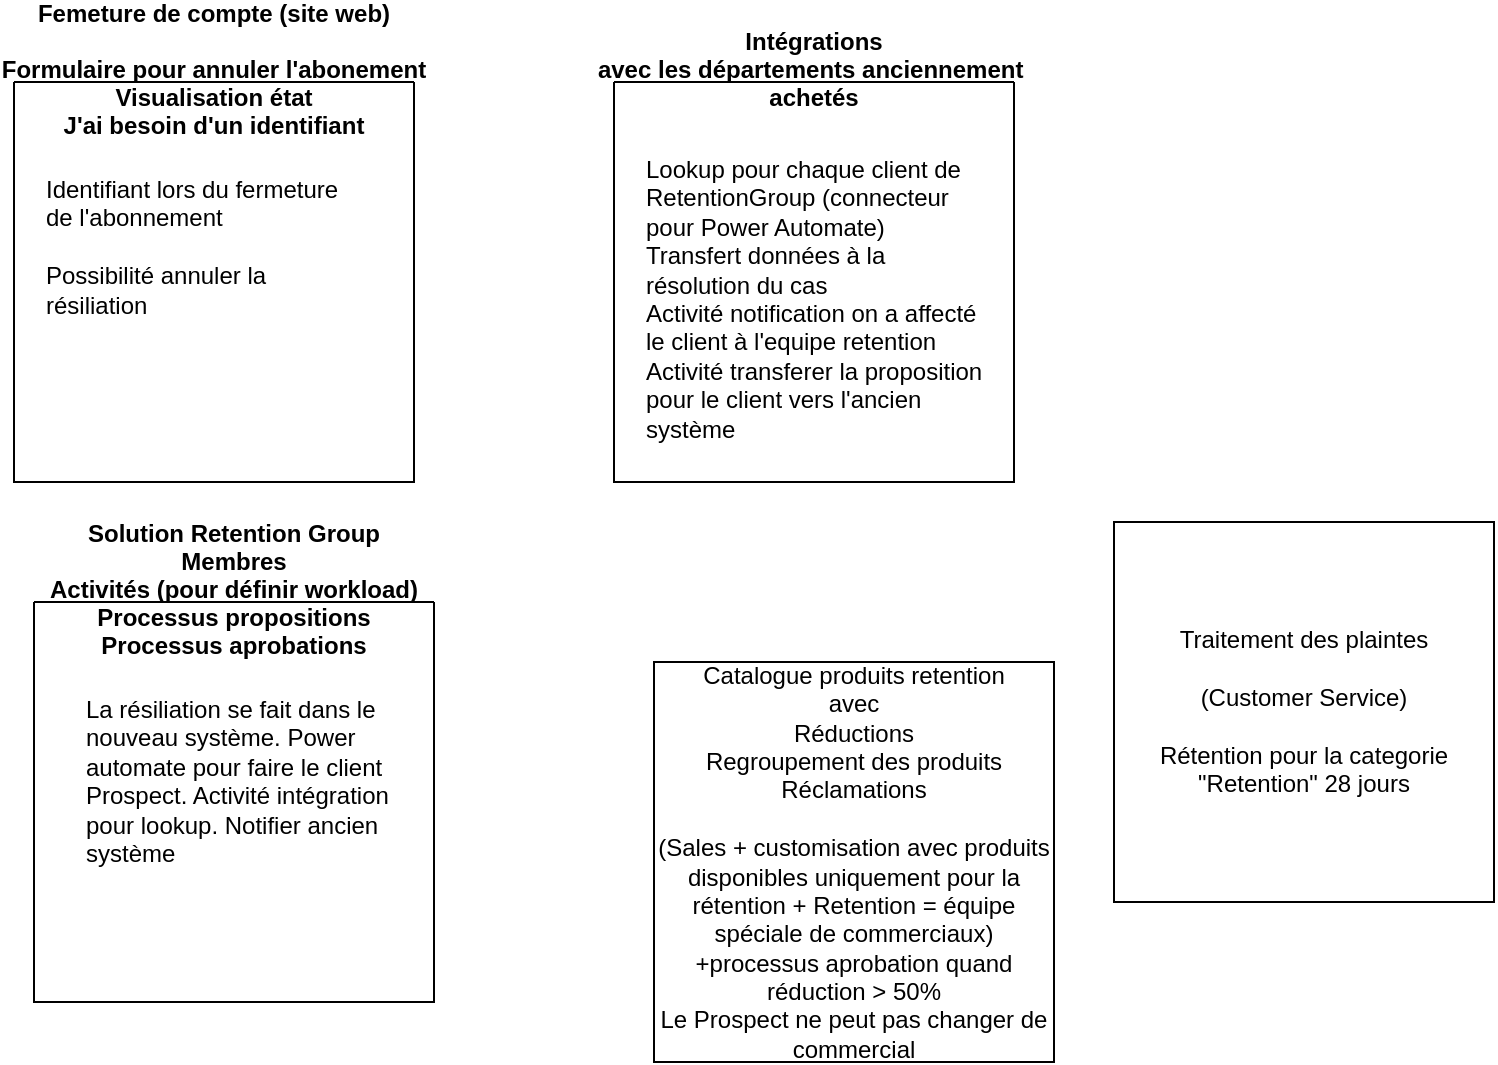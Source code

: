 <mxfile version="22.1.9" type="device" pages="5">
  <diagram name="Aperçu" id="OYxwXN0MfG-9nxOfA1U0">
    <mxGraphModel dx="1434" dy="820" grid="1" gridSize="10" guides="1" tooltips="1" connect="1" arrows="1" fold="1" page="1" pageScale="1" pageWidth="850" pageHeight="1100" math="0" shadow="0">
      <root>
        <mxCell id="0" />
        <mxCell id="1" parent="0" />
        <mxCell id="kjj2KuPNLbOGPp6rzJth-2" value="Femeture de compte (site web)&#xa;&#xa;Formulaire pour annuler l&#39;abonement&#xa;Visualisation état&#xa;J&#39;ai besoin d&#39;un identifiant&#xa;" style="swimlane;startSize=0;" vertex="1" parent="1">
          <mxGeometry x="60" y="100" width="200" height="200" as="geometry" />
        </mxCell>
        <mxCell id="kjj2KuPNLbOGPp6rzJth-9" value="&lt;div&gt;Identifiant lors du fermeture de l&#39;abonnement&lt;/div&gt;&lt;div&gt;&lt;br&gt;&lt;/div&gt;&lt;div&gt;Possibilité annuler la résiliation&lt;br&gt;&lt;/div&gt;" style="text;strokeColor=none;fillColor=none;spacingLeft=4;spacingRight=4;overflow=hidden;rotatable=0;points=[[0,0.5],[1,0.5]];portConstraint=eastwest;fontSize=12;whiteSpace=wrap;html=1;" vertex="1" parent="kjj2KuPNLbOGPp6rzJth-2">
          <mxGeometry x="10" y="40" width="170" height="100" as="geometry" />
        </mxCell>
        <mxCell id="kjj2KuPNLbOGPp6rzJth-3" value="Intégrations&#xa;avec les départements anciennement &#xa;achetés&#xa;" style="swimlane;startSize=0;" vertex="1" parent="1">
          <mxGeometry x="360" y="100" width="200" height="200" as="geometry" />
        </mxCell>
        <mxCell id="kjj2KuPNLbOGPp6rzJth-8" value="&lt;div&gt;Lookup pour chaque client de RetentionGroup (connecteur pour Power Automate)&lt;/div&gt;&lt;div&gt;Transfert données à la résolution du cas&lt;/div&gt;&lt;div&gt;Activité notification on a affecté le client à l&#39;equipe retention&lt;/div&gt;&lt;div&gt;Activité transferer la proposition pour le client vers l&#39;ancien système&lt;br&gt;&lt;/div&gt;" style="text;strokeColor=none;fillColor=none;spacingLeft=4;spacingRight=4;overflow=hidden;rotatable=0;points=[[0,0.5],[1,0.5]];portConstraint=eastwest;fontSize=12;whiteSpace=wrap;html=1;" vertex="1" parent="kjj2KuPNLbOGPp6rzJth-3">
          <mxGeometry x="10" y="30" width="180" height="170" as="geometry" />
        </mxCell>
        <mxCell id="kjj2KuPNLbOGPp6rzJth-4" value="Solution Retention Group&#xa;Membres&#xa;Activités (pour définir workload)&#xa;Processus propositions&#xa;Processus aprobations&#xa;" style="swimlane;startSize=0;" vertex="1" parent="1">
          <mxGeometry x="70" y="360" width="200" height="200" as="geometry" />
        </mxCell>
        <mxCell id="kjj2KuPNLbOGPp6rzJth-10" value="La résiliation se fait dans le nouveau système. Power automate pour faire le client Prospect. Activité intégration pour lookup. Notifier ancien système" style="text;strokeColor=none;fillColor=none;spacingLeft=4;spacingRight=4;overflow=hidden;rotatable=0;points=[[0,0.5],[1,0.5]];portConstraint=eastwest;fontSize=12;whiteSpace=wrap;html=1;" vertex="1" parent="kjj2KuPNLbOGPp6rzJth-4">
          <mxGeometry x="20" y="40" width="170" height="130" as="geometry" />
        </mxCell>
        <mxCell id="kjj2KuPNLbOGPp6rzJth-6" value="&lt;div&gt;Catalogue produits retention&lt;/div&gt;&lt;div&gt;avec&lt;/div&gt;&lt;div&gt;Réductions&lt;/div&gt;&lt;div&gt;Regroupement des produits&lt;/div&gt;&lt;div&gt;Réclamations&lt;br&gt;&lt;/div&gt;&lt;div&gt;&lt;br&gt;&lt;/div&gt;&lt;div&gt;(Sales + customisation avec produits disponibles uniquement pour la rétention + Retention = équipe spéciale de commerciaux)&lt;/div&gt;&lt;div&gt;+processus aprobation quand réduction &amp;gt; 50%&lt;/div&gt;&lt;div&gt;Le Prospect ne peut pas changer de commercial&lt;br&gt;&lt;/div&gt;" style="whiteSpace=wrap;html=1;aspect=fixed;" vertex="1" parent="1">
          <mxGeometry x="380" y="390" width="200" height="200" as="geometry" />
        </mxCell>
        <mxCell id="kjj2KuPNLbOGPp6rzJth-7" value="&lt;div&gt;Traitement des plaintes&lt;/div&gt;&lt;div&gt;&lt;br&gt;&lt;/div&gt;&lt;div&gt;(Customer Service)&lt;/div&gt;&lt;div&gt;&lt;br&gt;&lt;/div&gt;&lt;div&gt;Rétention pour la categorie &quot;Retention&quot; 28 jours&lt;br&gt;&lt;/div&gt;" style="whiteSpace=wrap;html=1;aspect=fixed;" vertex="1" parent="1">
          <mxGeometry x="610" y="320" width="190" height="190" as="geometry" />
        </mxCell>
      </root>
    </mxGraphModel>
  </diagram>
  <diagram id="mVoH4ksafBUpI_vpXGcq" name="Data Model">
    <mxGraphModel dx="1434" dy="820" grid="1" gridSize="10" guides="1" tooltips="1" connect="1" arrows="1" fold="1" page="1" pageScale="1" pageWidth="850" pageHeight="1100" math="0" shadow="0">
      <root>
        <mxCell id="0" />
        <mxCell id="1" parent="0" />
        <mxCell id="JvH06GqK49F4k3fQXp83-1" value="Résiliations" style="shape=table;startSize=30;container=1;collapsible=1;childLayout=tableLayout;fixedRows=1;rowLines=0;fontStyle=1;align=center;resizeLast=1;html=1;" vertex="1" parent="1">
          <mxGeometry x="60" y="80" width="180" height="150" as="geometry" />
        </mxCell>
        <mxCell id="JvH06GqK49F4k3fQXp83-2" value="" style="shape=tableRow;horizontal=0;startSize=0;swimlaneHead=0;swimlaneBody=0;fillColor=none;collapsible=0;dropTarget=0;points=[[0,0.5],[1,0.5]];portConstraint=eastwest;top=0;left=0;right=0;bottom=1;" vertex="1" parent="JvH06GqK49F4k3fQXp83-1">
          <mxGeometry y="30" width="180" height="30" as="geometry" />
        </mxCell>
        <mxCell id="JvH06GqK49F4k3fQXp83-3" value="PK" style="shape=partialRectangle;connectable=0;fillColor=none;top=0;left=0;bottom=0;right=0;fontStyle=1;overflow=hidden;whiteSpace=wrap;html=1;" vertex="1" parent="JvH06GqK49F4k3fQXp83-2">
          <mxGeometry width="30" height="30" as="geometry">
            <mxRectangle width="30" height="30" as="alternateBounds" />
          </mxGeometry>
        </mxCell>
        <mxCell id="JvH06GqK49F4k3fQXp83-4" value="UniqueID" style="shape=partialRectangle;connectable=0;fillColor=none;top=0;left=0;bottom=0;right=0;align=left;spacingLeft=6;fontStyle=5;overflow=hidden;whiteSpace=wrap;html=1;" vertex="1" parent="JvH06GqK49F4k3fQXp83-2">
          <mxGeometry x="30" width="150" height="30" as="geometry">
            <mxRectangle width="150" height="30" as="alternateBounds" />
          </mxGeometry>
        </mxCell>
        <mxCell id="JvH06GqK49F4k3fQXp83-5" value="" style="shape=tableRow;horizontal=0;startSize=0;swimlaneHead=0;swimlaneBody=0;fillColor=none;collapsible=0;dropTarget=0;points=[[0,0.5],[1,0.5]];portConstraint=eastwest;top=0;left=0;right=0;bottom=0;" vertex="1" parent="JvH06GqK49F4k3fQXp83-1">
          <mxGeometry y="60" width="180" height="30" as="geometry" />
        </mxCell>
        <mxCell id="JvH06GqK49F4k3fQXp83-6" value="" style="shape=partialRectangle;connectable=0;fillColor=none;top=0;left=0;bottom=0;right=0;editable=1;overflow=hidden;whiteSpace=wrap;html=1;" vertex="1" parent="JvH06GqK49F4k3fQXp83-5">
          <mxGeometry width="30" height="30" as="geometry">
            <mxRectangle width="30" height="30" as="alternateBounds" />
          </mxGeometry>
        </mxCell>
        <mxCell id="JvH06GqK49F4k3fQXp83-7" value="Customer" style="shape=partialRectangle;connectable=0;fillColor=none;top=0;left=0;bottom=0;right=0;align=left;spacingLeft=6;overflow=hidden;whiteSpace=wrap;html=1;" vertex="1" parent="JvH06GqK49F4k3fQXp83-5">
          <mxGeometry x="30" width="150" height="30" as="geometry">
            <mxRectangle width="150" height="30" as="alternateBounds" />
          </mxGeometry>
        </mxCell>
        <mxCell id="JvH06GqK49F4k3fQXp83-8" value="" style="shape=tableRow;horizontal=0;startSize=0;swimlaneHead=0;swimlaneBody=0;fillColor=none;collapsible=0;dropTarget=0;points=[[0,0.5],[1,0.5]];portConstraint=eastwest;top=0;left=0;right=0;bottom=0;" vertex="1" parent="JvH06GqK49F4k3fQXp83-1">
          <mxGeometry y="90" width="180" height="30" as="geometry" />
        </mxCell>
        <mxCell id="JvH06GqK49F4k3fQXp83-9" value="" style="shape=partialRectangle;connectable=0;fillColor=none;top=0;left=0;bottom=0;right=0;editable=1;overflow=hidden;whiteSpace=wrap;html=1;" vertex="1" parent="JvH06GqK49F4k3fQXp83-8">
          <mxGeometry width="30" height="30" as="geometry">
            <mxRectangle width="30" height="30" as="alternateBounds" />
          </mxGeometry>
        </mxCell>
        <mxCell id="JvH06GqK49F4k3fQXp83-10" value="Date" style="shape=partialRectangle;connectable=0;fillColor=none;top=0;left=0;bottom=0;right=0;align=left;spacingLeft=6;overflow=hidden;whiteSpace=wrap;html=1;" vertex="1" parent="JvH06GqK49F4k3fQXp83-8">
          <mxGeometry x="30" width="150" height="30" as="geometry">
            <mxRectangle width="150" height="30" as="alternateBounds" />
          </mxGeometry>
        </mxCell>
        <mxCell id="JvH06GqK49F4k3fQXp83-11" value="" style="shape=tableRow;horizontal=0;startSize=0;swimlaneHead=0;swimlaneBody=0;fillColor=none;collapsible=0;dropTarget=0;points=[[0,0.5],[1,0.5]];portConstraint=eastwest;top=0;left=0;right=0;bottom=0;" vertex="1" parent="JvH06GqK49F4k3fQXp83-1">
          <mxGeometry y="120" width="180" height="30" as="geometry" />
        </mxCell>
        <mxCell id="JvH06GqK49F4k3fQXp83-12" value="" style="shape=partialRectangle;connectable=0;fillColor=none;top=0;left=0;bottom=0;right=0;editable=1;overflow=hidden;whiteSpace=wrap;html=1;" vertex="1" parent="JvH06GqK49F4k3fQXp83-11">
          <mxGeometry width="30" height="30" as="geometry">
            <mxRectangle width="30" height="30" as="alternateBounds" />
          </mxGeometry>
        </mxCell>
        <mxCell id="JvH06GqK49F4k3fQXp83-13" value="UniqueID, Etat" style="shape=partialRectangle;connectable=0;fillColor=none;top=0;left=0;bottom=0;right=0;align=left;spacingLeft=6;overflow=hidden;whiteSpace=wrap;html=1;" vertex="1" parent="JvH06GqK49F4k3fQXp83-11">
          <mxGeometry x="30" width="150" height="30" as="geometry">
            <mxRectangle width="150" height="30" as="alternateBounds" />
          </mxGeometry>
        </mxCell>
        <mxCell id="JvH06GqK49F4k3fQXp83-14" value="Customer Service" style="ellipse;shape=cloud;whiteSpace=wrap;html=1;align=center;" vertex="1" parent="1">
          <mxGeometry x="380" y="70" width="270" height="220" as="geometry" />
        </mxCell>
        <mxCell id="JvH06GqK49F4k3fQXp83-15" value="Sales" style="ellipse;shape=cloud;whiteSpace=wrap;html=1;align=center;" vertex="1" parent="1">
          <mxGeometry x="110" y="360" width="320" height="230" as="geometry" />
        </mxCell>
        <mxCell id="uLO0AwORM7qYDAXwaZ-N-1" value="Power portal pour les résiliations" style="whiteSpace=wrap;html=1;align=center;" vertex="1" parent="1">
          <mxGeometry x="500" y="410" width="190" height="110" as="geometry" />
        </mxCell>
      </root>
    </mxGraphModel>
  </diagram>
  <diagram id="OdzsXjkB4dy5K0b_AH1R" name="Automation">
    <mxGraphModel dx="1434" dy="820" grid="1" gridSize="10" guides="1" tooltips="1" connect="1" arrows="1" fold="1" page="1" pageScale="1" pageWidth="850" pageHeight="1100" math="0" shadow="0">
      <root>
        <mxCell id="0" />
        <mxCell id="1" parent="0" />
        <mxCell id="VR3XeHrJBA2mnjk3VUQh-1" value="Connecteurs API" style="swimlane;fontStyle=0;childLayout=stackLayout;horizontal=1;startSize=26;horizontalStack=0;resizeParent=1;resizeParentMax=0;resizeLast=0;collapsible=1;marginBottom=0;align=center;fontSize=14;" vertex="1" parent="1">
          <mxGeometry x="70" y="50" width="320" height="420" as="geometry" />
        </mxCell>
        <mxCell id="VR3XeHrJBA2mnjk3VUQh-3" value="Item 2" style="text;strokeColor=none;fillColor=none;spacingLeft=4;spacingRight=4;overflow=hidden;rotatable=0;points=[[0,0.5],[1,0.5]];portConstraint=eastwest;fontSize=12;whiteSpace=wrap;html=1;" vertex="1" parent="VR3XeHrJBA2mnjk3VUQh-1">
          <mxGeometry y="26" width="320" height="70" as="geometry" />
        </mxCell>
        <mxCell id="VR3XeHrJBA2mnjk3VUQh-2" value="&#xa;&lt;div&gt;Lookup pour chaque client de RetentionGroup (connecteur pour Power Automate)&lt;/div&gt;&lt;div&gt;Transfert données à la résolution du cas&lt;/div&gt;&lt;div&gt;Activité notification on a affecté le client à l&#39;equipe retention&lt;/div&gt;&lt;div&gt;Activité transferer la proposition pour le client vers l&#39;ancien système&lt;br&gt;&lt;/div&gt;&#xa;&#xa;" style="text;strokeColor=none;fillColor=none;spacingLeft=4;spacingRight=4;overflow=hidden;rotatable=0;points=[[0,0.5],[1,0.5]];portConstraint=eastwest;fontSize=12;whiteSpace=wrap;html=1;" vertex="1" parent="VR3XeHrJBA2mnjk3VUQh-1">
          <mxGeometry y="96" width="320" height="294" as="geometry" />
        </mxCell>
        <mxCell id="VR3XeHrJBA2mnjk3VUQh-4" value="Item 3" style="text;strokeColor=none;fillColor=none;spacingLeft=4;spacingRight=4;overflow=hidden;rotatable=0;points=[[0,0.5],[1,0.5]];portConstraint=eastwest;fontSize=12;whiteSpace=wrap;html=1;" vertex="1" parent="VR3XeHrJBA2mnjk3VUQh-1">
          <mxGeometry y="390" width="320" height="30" as="geometry" />
        </mxCell>
        <mxCell id="6y4rzeEucqiXqJ5XvcCT-1" value="Make prospect" style="swimlane;fontStyle=0;childLayout=stackLayout;horizontal=1;startSize=26;horizontalStack=0;resizeParent=1;resizeParentMax=0;resizeLast=0;collapsible=1;marginBottom=0;align=center;fontSize=14;" vertex="1" parent="1">
          <mxGeometry x="410" y="50" width="230" height="116" as="geometry" />
        </mxCell>
        <mxCell id="6y4rzeEucqiXqJ5XvcCT-2" value="Item 1" style="text;strokeColor=none;fillColor=none;spacingLeft=4;spacingRight=4;overflow=hidden;rotatable=0;points=[[0,0.5],[1,0.5]];portConstraint=eastwest;fontSize=12;whiteSpace=wrap;html=1;" vertex="1" parent="6y4rzeEucqiXqJ5XvcCT-1">
          <mxGeometry y="26" width="230" height="30" as="geometry" />
        </mxCell>
        <mxCell id="6y4rzeEucqiXqJ5XvcCT-3" value="Item 2" style="text;strokeColor=none;fillColor=none;spacingLeft=4;spacingRight=4;overflow=hidden;rotatable=0;points=[[0,0.5],[1,0.5]];portConstraint=eastwest;fontSize=12;whiteSpace=wrap;html=1;" vertex="1" parent="6y4rzeEucqiXqJ5XvcCT-1">
          <mxGeometry y="56" width="230" height="30" as="geometry" />
        </mxCell>
        <mxCell id="6y4rzeEucqiXqJ5XvcCT-4" value="Item 3" style="text;strokeColor=none;fillColor=none;spacingLeft=4;spacingRight=4;overflow=hidden;rotatable=0;points=[[0,0.5],[1,0.5]];portConstraint=eastwest;fontSize=12;whiteSpace=wrap;html=1;" vertex="1" parent="6y4rzeEucqiXqJ5XvcCT-1">
          <mxGeometry y="86" width="230" height="30" as="geometry" />
        </mxCell>
        <mxCell id="6y4rzeEucqiXqJ5XvcCT-5" value="Notify prospect" style="swimlane;fontStyle=0;childLayout=stackLayout;horizontal=1;startSize=26;horizontalStack=0;resizeParent=1;resizeParentMax=0;resizeLast=0;collapsible=1;marginBottom=0;align=center;fontSize=14;" vertex="1" parent="1">
          <mxGeometry x="410" y="190" width="160" height="116" as="geometry" />
        </mxCell>
        <mxCell id="6y4rzeEucqiXqJ5XvcCT-6" value="Item 1" style="text;strokeColor=none;fillColor=none;spacingLeft=4;spacingRight=4;overflow=hidden;rotatable=0;points=[[0,0.5],[1,0.5]];portConstraint=eastwest;fontSize=12;whiteSpace=wrap;html=1;" vertex="1" parent="6y4rzeEucqiXqJ5XvcCT-5">
          <mxGeometry y="26" width="160" height="30" as="geometry" />
        </mxCell>
        <mxCell id="6y4rzeEucqiXqJ5XvcCT-7" value="Item 2" style="text;strokeColor=none;fillColor=none;spacingLeft=4;spacingRight=4;overflow=hidden;rotatable=0;points=[[0,0.5],[1,0.5]];portConstraint=eastwest;fontSize=12;whiteSpace=wrap;html=1;" vertex="1" parent="6y4rzeEucqiXqJ5XvcCT-5">
          <mxGeometry y="56" width="160" height="30" as="geometry" />
        </mxCell>
        <mxCell id="6y4rzeEucqiXqJ5XvcCT-8" value="Item 3" style="text;strokeColor=none;fillColor=none;spacingLeft=4;spacingRight=4;overflow=hidden;rotatable=0;points=[[0,0.5],[1,0.5]];portConstraint=eastwest;fontSize=12;whiteSpace=wrap;html=1;" vertex="1" parent="6y4rzeEucqiXqJ5XvcCT-5">
          <mxGeometry y="86" width="160" height="30" as="geometry" />
        </mxCell>
        <mxCell id="UsPFbIrmTp2AK-eZ1Q2B-1" value="Flux aprobation réduction 50%+" style="swimlane;fontStyle=0;childLayout=stackLayout;horizontal=1;startSize=26;horizontalStack=0;resizeParent=1;resizeParentMax=0;resizeLast=0;collapsible=1;marginBottom=0;align=center;fontSize=14;" vertex="1" parent="1">
          <mxGeometry x="480" y="330" width="270" height="116" as="geometry" />
        </mxCell>
        <mxCell id="UsPFbIrmTp2AK-eZ1Q2B-2" value="Item 1" style="text;strokeColor=none;fillColor=none;spacingLeft=4;spacingRight=4;overflow=hidden;rotatable=0;points=[[0,0.5],[1,0.5]];portConstraint=eastwest;fontSize=12;whiteSpace=wrap;html=1;" vertex="1" parent="UsPFbIrmTp2AK-eZ1Q2B-1">
          <mxGeometry y="26" width="270" height="30" as="geometry" />
        </mxCell>
        <mxCell id="UsPFbIrmTp2AK-eZ1Q2B-3" value="Item 2" style="text;strokeColor=none;fillColor=none;spacingLeft=4;spacingRight=4;overflow=hidden;rotatable=0;points=[[0,0.5],[1,0.5]];portConstraint=eastwest;fontSize=12;whiteSpace=wrap;html=1;" vertex="1" parent="UsPFbIrmTp2AK-eZ1Q2B-1">
          <mxGeometry y="56" width="270" height="30" as="geometry" />
        </mxCell>
        <mxCell id="UsPFbIrmTp2AK-eZ1Q2B-4" value="Item 3" style="text;strokeColor=none;fillColor=none;spacingLeft=4;spacingRight=4;overflow=hidden;rotatable=0;points=[[0,0.5],[1,0.5]];portConstraint=eastwest;fontSize=12;whiteSpace=wrap;html=1;" vertex="1" parent="UsPFbIrmTp2AK-eZ1Q2B-1">
          <mxGeometry y="86" width="270" height="30" as="geometry" />
        </mxCell>
        <mxCell id="Lu8MN_qP1ukuWifG1rTO-1" value="Supprimer après 28j +" style="swimlane;fontStyle=0;childLayout=stackLayout;horizontal=1;startSize=26;horizontalStack=0;resizeParent=1;resizeParentMax=0;resizeLast=0;collapsible=1;marginBottom=0;align=center;fontSize=14;" vertex="1" parent="1">
          <mxGeometry x="410" y="460" width="250" height="116" as="geometry" />
        </mxCell>
        <mxCell id="Lu8MN_qP1ukuWifG1rTO-2" value="Déclencheur récurrence" style="text;strokeColor=none;fillColor=none;spacingLeft=4;spacingRight=4;overflow=hidden;rotatable=0;points=[[0,0.5],[1,0.5]];portConstraint=eastwest;fontSize=12;whiteSpace=wrap;html=1;" vertex="1" parent="Lu8MN_qP1ukuWifG1rTO-1">
          <mxGeometry y="26" width="250" height="30" as="geometry" />
        </mxCell>
        <mxCell id="Lu8MN_qP1ukuWifG1rTO-3" value="Item 2" style="text;strokeColor=none;fillColor=none;spacingLeft=4;spacingRight=4;overflow=hidden;rotatable=0;points=[[0,0.5],[1,0.5]];portConstraint=eastwest;fontSize=12;whiteSpace=wrap;html=1;" vertex="1" parent="Lu8MN_qP1ukuWifG1rTO-1">
          <mxGeometry y="56" width="250" height="30" as="geometry" />
        </mxCell>
        <mxCell id="Lu8MN_qP1ukuWifG1rTO-4" value="Item 3" style="text;strokeColor=none;fillColor=none;spacingLeft=4;spacingRight=4;overflow=hidden;rotatable=0;points=[[0,0.5],[1,0.5]];portConstraint=eastwest;fontSize=12;whiteSpace=wrap;html=1;" vertex="1" parent="Lu8MN_qP1ukuWifG1rTO-1">
          <mxGeometry y="86" width="250" height="30" as="geometry" />
        </mxCell>
      </root>
    </mxGraphModel>
  </diagram>
  <diagram id="8eyy353sLCThrrtEsOBz" name="Sécurité">
    <mxGraphModel dx="1434" dy="820" grid="1" gridSize="10" guides="1" tooltips="1" connect="1" arrows="1" fold="1" page="1" pageScale="1" pageWidth="850" pageHeight="1100" math="0" shadow="0">
      <root>
        <mxCell id="0" />
        <mxCell id="1" parent="0" />
        <mxCell id="UpvsW_U-0Mh8Caq8YKgW-1" value="Role CanMakeProspect" style="swimlane;fontStyle=0;childLayout=stackLayout;horizontal=1;startSize=26;horizontalStack=0;resizeParent=1;resizeParentMax=0;resizeLast=0;collapsible=1;marginBottom=0;align=center;fontSize=14;" vertex="1" parent="1">
          <mxGeometry x="50" y="80" width="290" height="116" as="geometry" />
        </mxCell>
        <mxCell id="UpvsW_U-0Mh8Caq8YKgW-2" value="Retention Group" style="text;strokeColor=none;fillColor=none;spacingLeft=4;spacingRight=4;overflow=hidden;rotatable=0;points=[[0,0.5],[1,0.5]];portConstraint=eastwest;fontSize=12;whiteSpace=wrap;html=1;" vertex="1" parent="UpvsW_U-0Mh8Caq8YKgW-1">
          <mxGeometry y="26" width="290" height="30" as="geometry" />
        </mxCell>
        <mxCell id="UpvsW_U-0Mh8Caq8YKgW-3" value="Item 2" style="text;strokeColor=none;fillColor=none;spacingLeft=4;spacingRight=4;overflow=hidden;rotatable=0;points=[[0,0.5],[1,0.5]];portConstraint=eastwest;fontSize=12;whiteSpace=wrap;html=1;" vertex="1" parent="UpvsW_U-0Mh8Caq8YKgW-1">
          <mxGeometry y="56" width="290" height="30" as="geometry" />
        </mxCell>
        <mxCell id="UpvsW_U-0Mh8Caq8YKgW-4" value="Item 3" style="text;strokeColor=none;fillColor=none;spacingLeft=4;spacingRight=4;overflow=hidden;rotatable=0;points=[[0,0.5],[1,0.5]];portConstraint=eastwest;fontSize=12;whiteSpace=wrap;html=1;" vertex="1" parent="UpvsW_U-0Mh8Caq8YKgW-1">
          <mxGeometry y="86" width="290" height="30" as="geometry" />
        </mxCell>
      </root>
    </mxGraphModel>
  </diagram>
  <diagram id="Ppmnp7ul9upsc_2R2UND" name="ALM">
    <mxGraphModel dx="1434" dy="820" grid="1" gridSize="10" guides="1" tooltips="1" connect="1" arrows="1" fold="1" page="1" pageScale="1" pageWidth="850" pageHeight="1100" math="0" shadow="0">
      <root>
        <mxCell id="0" />
        <mxCell id="1" parent="0" />
        <mxCell id="OMTxYA04Mt3bvhoKpp8N-1" value="Dev Code 1" style="whiteSpace=wrap;html=1;align=center;" vertex="1" parent="1">
          <mxGeometry x="60" y="60" width="100" height="40" as="geometry" />
        </mxCell>
        <mxCell id="OMTxYA04Mt3bvhoKpp8N-2" value="&lt;div&gt;Dev Code 2&lt;/div&gt;" style="whiteSpace=wrap;html=1;align=center;" vertex="1" parent="1">
          <mxGeometry x="60" y="120" width="100" height="40" as="geometry" />
        </mxCell>
        <mxCell id="OMTxYA04Mt3bvhoKpp8N-3" value="Dev Click" style="whiteSpace=wrap;html=1;align=center;" vertex="1" parent="1">
          <mxGeometry x="60" y="190" width="100" height="40" as="geometry" />
        </mxCell>
        <mxCell id="OMTxYA04Mt3bvhoKpp8N-4" value="Test code" style="whiteSpace=wrap;html=1;align=center;" vertex="1" parent="1">
          <mxGeometry x="375" y="60" width="100" height="40" as="geometry" />
        </mxCell>
        <mxCell id="OMTxYA04Mt3bvhoKpp8N-5" value="Test Intégrations" style="whiteSpace=wrap;html=1;align=center;" vertex="1" parent="1">
          <mxGeometry x="370" y="130" width="100" height="40" as="geometry" />
        </mxCell>
        <mxCell id="OMTxYA04Mt3bvhoKpp8N-6" value="Prod" style="whiteSpace=wrap;html=1;align=center;" vertex="1" parent="1">
          <mxGeometry x="570" y="70" width="100" height="40" as="geometry" />
        </mxCell>
        <mxCell id="OMTxYA04Mt3bvhoKpp8N-7" value="Pipeline" style="swimlane;fontStyle=0;childLayout=stackLayout;horizontal=1;startSize=26;horizontalStack=0;resizeParent=1;resizeParentMax=0;resizeLast=0;collapsible=1;marginBottom=0;align=center;fontSize=14;" vertex="1" parent="1">
          <mxGeometry x="290" y="270" width="160" height="116" as="geometry" />
        </mxCell>
        <mxCell id="OMTxYA04Mt3bvhoKpp8N-8" value="Export all Dev" style="text;strokeColor=none;fillColor=none;spacingLeft=4;spacingRight=4;overflow=hidden;rotatable=0;points=[[0,0.5],[1,0.5]];portConstraint=eastwest;fontSize=12;whiteSpace=wrap;html=1;" vertex="1" parent="OMTxYA04Mt3bvhoKpp8N-7">
          <mxGeometry y="26" width="160" height="30" as="geometry" />
        </mxCell>
        <mxCell id="OMTxYA04Mt3bvhoKpp8N-9" value="Decompress all dev" style="text;strokeColor=none;fillColor=none;spacingLeft=4;spacingRight=4;overflow=hidden;rotatable=0;points=[[0,0.5],[1,0.5]];portConstraint=eastwest;fontSize=12;whiteSpace=wrap;html=1;" vertex="1" parent="OMTxYA04Mt3bvhoKpp8N-7">
          <mxGeometry y="56" width="160" height="30" as="geometry" />
        </mxCell>
        <mxCell id="OMTxYA04Mt3bvhoKpp8N-10" value="Pull request, check out, build solution, deploy solution" style="text;strokeColor=none;fillColor=none;spacingLeft=4;spacingRight=4;overflow=hidden;rotatable=0;points=[[0,0.5],[1,0.5]];portConstraint=eastwest;fontSize=12;whiteSpace=wrap;html=1;" vertex="1" parent="OMTxYA04Mt3bvhoKpp8N-7">
          <mxGeometry y="86" width="160" height="30" as="geometry" />
        </mxCell>
      </root>
    </mxGraphModel>
  </diagram>
</mxfile>
